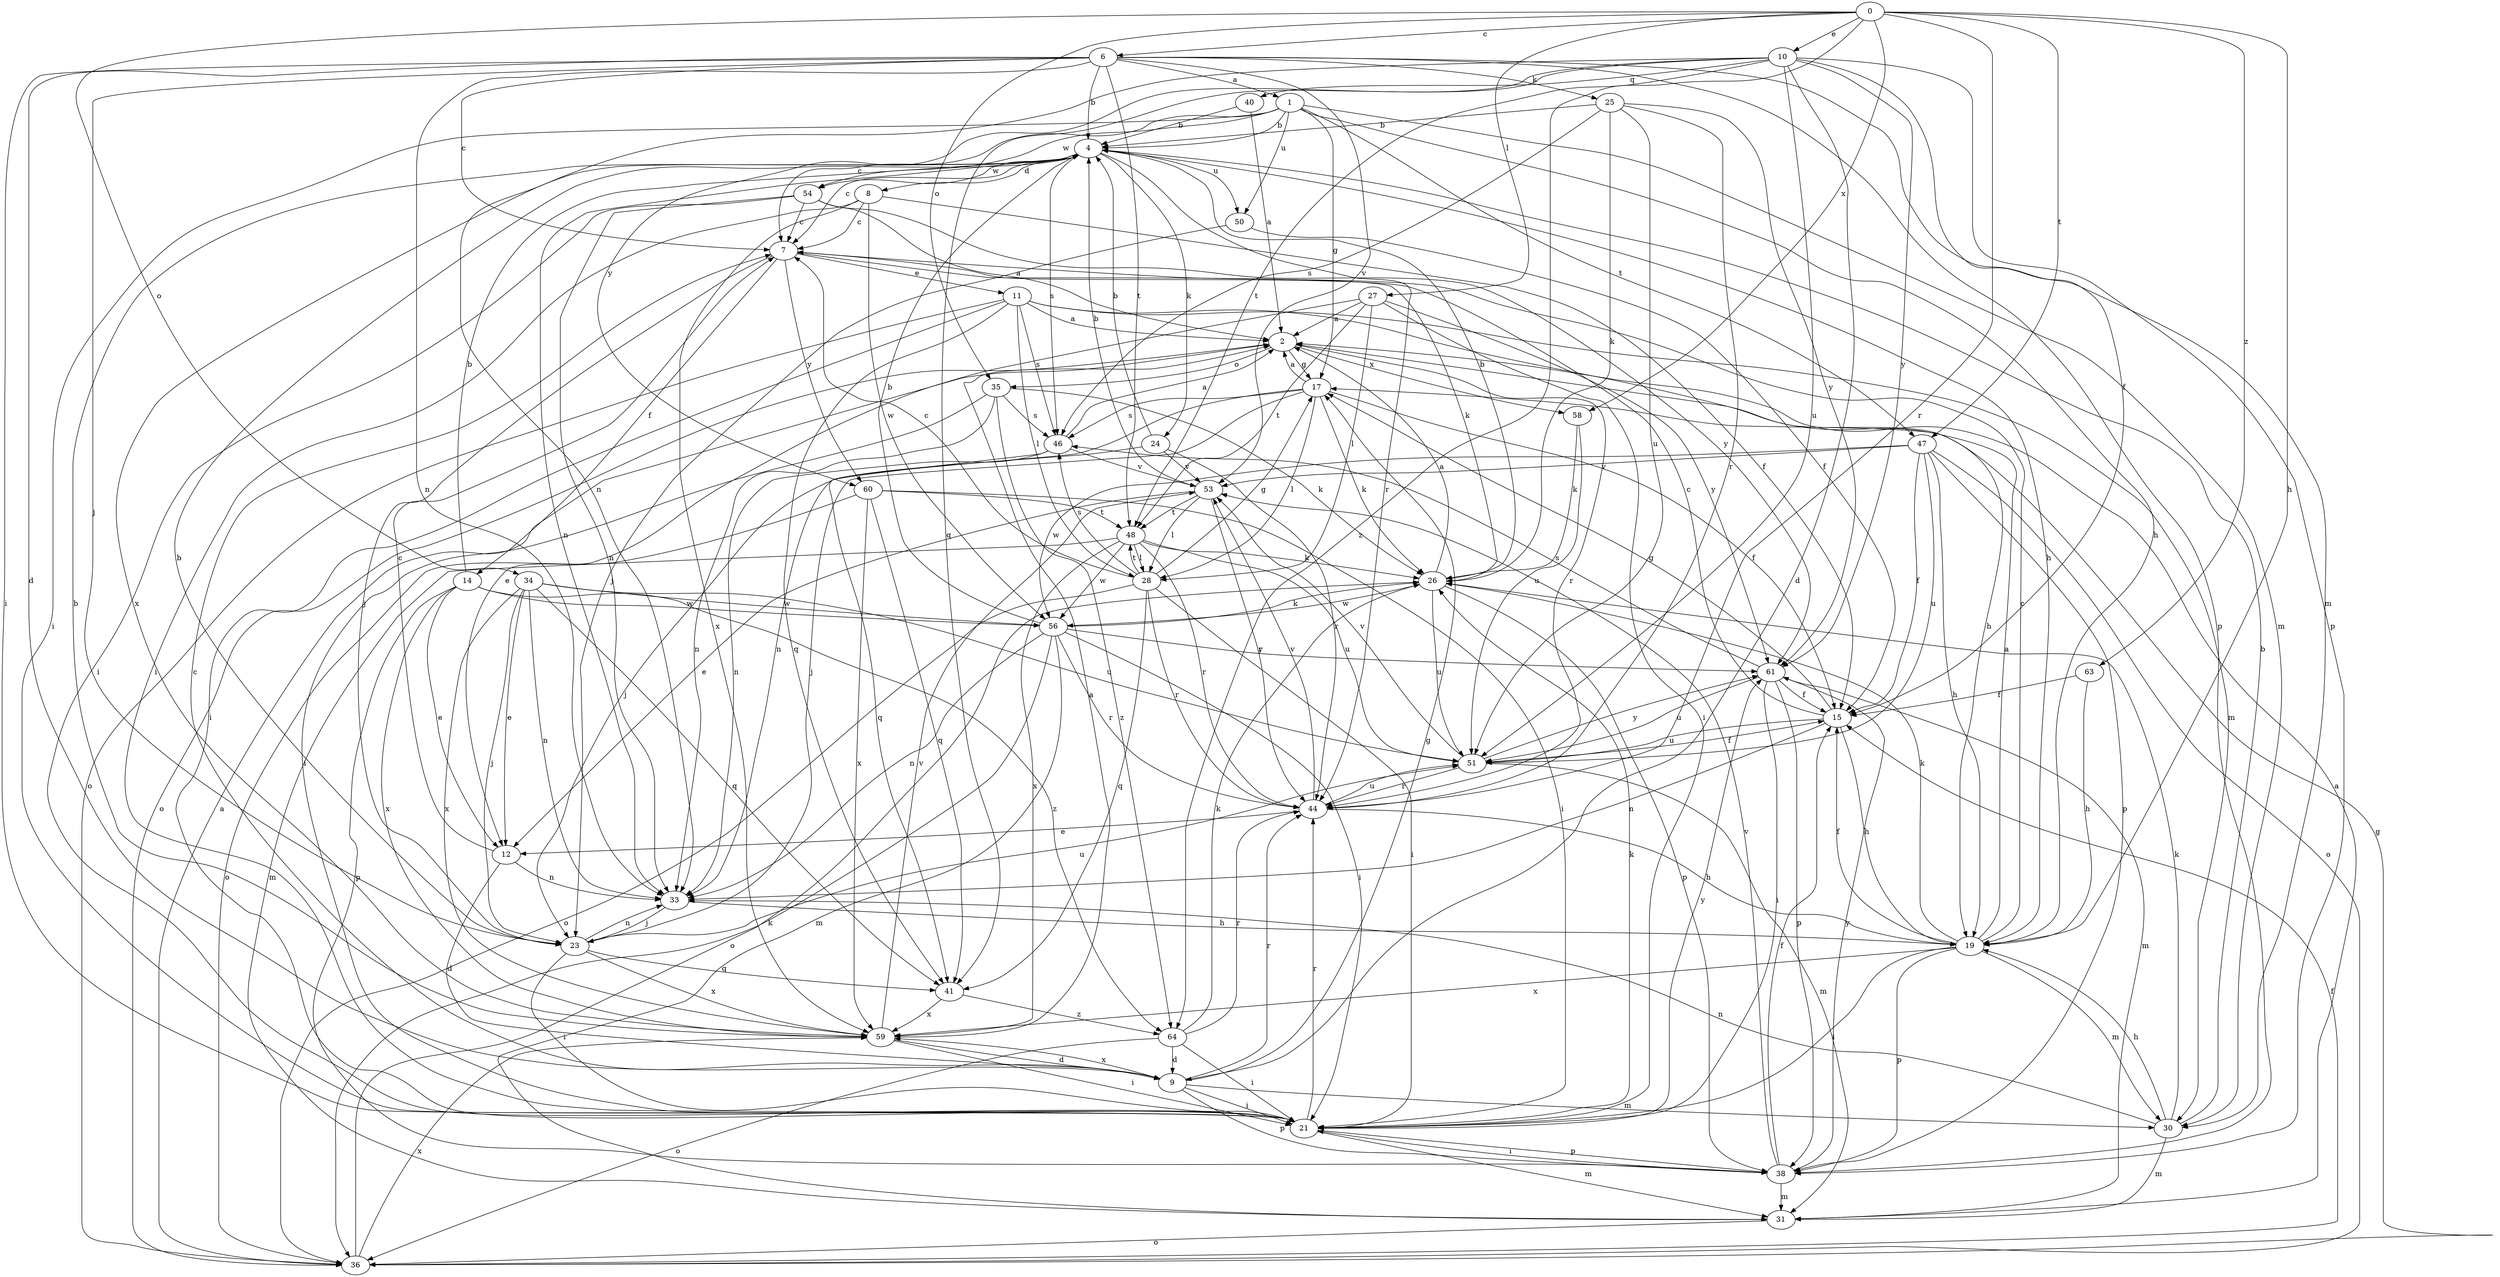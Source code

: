 strict digraph  {
0;
1;
2;
4;
6;
7;
8;
9;
10;
11;
12;
14;
15;
17;
19;
21;
23;
24;
25;
26;
27;
28;
30;
31;
33;
34;
35;
36;
38;
40;
41;
44;
46;
47;
48;
50;
51;
53;
54;
56;
58;
59;
60;
61;
63;
64;
0 -> 6  [label=c];
0 -> 10  [label=e];
0 -> 19  [label=h];
0 -> 27  [label=l];
0 -> 34  [label=o];
0 -> 35  [label=o];
0 -> 44  [label=r];
0 -> 47  [label=t];
0 -> 58  [label=x];
0 -> 63  [label=z];
0 -> 64  [label=z];
1 -> 4  [label=b];
1 -> 7  [label=c];
1 -> 17  [label=g];
1 -> 19  [label=h];
1 -> 21  [label=i];
1 -> 30  [label=m];
1 -> 47  [label=t];
1 -> 50  [label=u];
1 -> 54  [label=w];
2 -> 17  [label=g];
2 -> 35  [label=o];
2 -> 36  [label=o];
2 -> 44  [label=r];
2 -> 58  [label=x];
4 -> 7  [label=c];
4 -> 8  [label=d];
4 -> 19  [label=h];
4 -> 24  [label=k];
4 -> 33  [label=n];
4 -> 44  [label=r];
4 -> 46  [label=s];
4 -> 50  [label=u];
4 -> 54  [label=w];
4 -> 59  [label=x];
6 -> 1  [label=a];
6 -> 4  [label=b];
6 -> 7  [label=c];
6 -> 9  [label=d];
6 -> 21  [label=i];
6 -> 23  [label=j];
6 -> 25  [label=k];
6 -> 30  [label=m];
6 -> 33  [label=n];
6 -> 38  [label=p];
6 -> 48  [label=t];
6 -> 53  [label=v];
7 -> 11  [label=e];
7 -> 14  [label=f];
7 -> 23  [label=j];
7 -> 26  [label=k];
7 -> 60  [label=y];
8 -> 7  [label=c];
8 -> 15  [label=f];
8 -> 21  [label=i];
8 -> 56  [label=w];
8 -> 59  [label=x];
9 -> 7  [label=c];
9 -> 17  [label=g];
9 -> 21  [label=i];
9 -> 30  [label=m];
9 -> 38  [label=p];
9 -> 44  [label=r];
9 -> 59  [label=x];
10 -> 9  [label=d];
10 -> 15  [label=f];
10 -> 33  [label=n];
10 -> 38  [label=p];
10 -> 40  [label=q];
10 -> 41  [label=q];
10 -> 48  [label=t];
10 -> 51  [label=u];
10 -> 60  [label=y];
10 -> 61  [label=y];
11 -> 2  [label=a];
11 -> 19  [label=h];
11 -> 21  [label=i];
11 -> 28  [label=l];
11 -> 30  [label=m];
11 -> 36  [label=o];
11 -> 41  [label=q];
11 -> 46  [label=s];
12 -> 7  [label=c];
12 -> 9  [label=d];
12 -> 33  [label=n];
14 -> 4  [label=b];
14 -> 12  [label=e];
14 -> 38  [label=p];
14 -> 56  [label=w];
14 -> 59  [label=x];
14 -> 64  [label=z];
15 -> 7  [label=c];
15 -> 17  [label=g];
15 -> 19  [label=h];
15 -> 33  [label=n];
15 -> 51  [label=u];
17 -> 2  [label=a];
17 -> 15  [label=f];
17 -> 23  [label=j];
17 -> 26  [label=k];
17 -> 28  [label=l];
17 -> 33  [label=n];
17 -> 46  [label=s];
19 -> 2  [label=a];
19 -> 7  [label=c];
19 -> 15  [label=f];
19 -> 21  [label=i];
19 -> 26  [label=k];
19 -> 30  [label=m];
19 -> 38  [label=p];
19 -> 59  [label=x];
21 -> 26  [label=k];
21 -> 31  [label=m];
21 -> 38  [label=p];
21 -> 44  [label=r];
21 -> 61  [label=y];
23 -> 4  [label=b];
23 -> 21  [label=i];
23 -> 33  [label=n];
23 -> 41  [label=q];
23 -> 51  [label=u];
23 -> 59  [label=x];
24 -> 4  [label=b];
24 -> 23  [label=j];
24 -> 44  [label=r];
24 -> 53  [label=v];
25 -> 4  [label=b];
25 -> 26  [label=k];
25 -> 44  [label=r];
25 -> 46  [label=s];
25 -> 51  [label=u];
25 -> 61  [label=y];
26 -> 2  [label=a];
26 -> 4  [label=b];
26 -> 38  [label=p];
26 -> 51  [label=u];
26 -> 56  [label=w];
27 -> 2  [label=a];
27 -> 12  [label=e];
27 -> 21  [label=i];
27 -> 28  [label=l];
27 -> 48  [label=t];
27 -> 61  [label=y];
28 -> 7  [label=c];
28 -> 17  [label=g];
28 -> 21  [label=i];
28 -> 36  [label=o];
28 -> 41  [label=q];
28 -> 44  [label=r];
28 -> 46  [label=s];
28 -> 48  [label=t];
30 -> 4  [label=b];
30 -> 19  [label=h];
30 -> 26  [label=k];
30 -> 31  [label=m];
30 -> 33  [label=n];
31 -> 2  [label=a];
31 -> 36  [label=o];
33 -> 19  [label=h];
33 -> 23  [label=j];
34 -> 12  [label=e];
34 -> 23  [label=j];
34 -> 33  [label=n];
34 -> 41  [label=q];
34 -> 51  [label=u];
34 -> 56  [label=w];
34 -> 59  [label=x];
35 -> 21  [label=i];
35 -> 26  [label=k];
35 -> 33  [label=n];
35 -> 46  [label=s];
35 -> 64  [label=z];
36 -> 2  [label=a];
36 -> 15  [label=f];
36 -> 17  [label=g];
36 -> 26  [label=k];
36 -> 59  [label=x];
38 -> 15  [label=f];
38 -> 21  [label=i];
38 -> 31  [label=m];
38 -> 53  [label=v];
38 -> 61  [label=y];
40 -> 2  [label=a];
40 -> 4  [label=b];
41 -> 59  [label=x];
41 -> 64  [label=z];
44 -> 12  [label=e];
44 -> 19  [label=h];
44 -> 51  [label=u];
44 -> 53  [label=v];
46 -> 2  [label=a];
46 -> 33  [label=n];
46 -> 41  [label=q];
46 -> 53  [label=v];
47 -> 15  [label=f];
47 -> 19  [label=h];
47 -> 36  [label=o];
47 -> 38  [label=p];
47 -> 51  [label=u];
47 -> 53  [label=v];
47 -> 56  [label=w];
48 -> 26  [label=k];
48 -> 28  [label=l];
48 -> 31  [label=m];
48 -> 44  [label=r];
48 -> 51  [label=u];
48 -> 56  [label=w];
48 -> 59  [label=x];
50 -> 15  [label=f];
50 -> 23  [label=j];
51 -> 15  [label=f];
51 -> 31  [label=m];
51 -> 44  [label=r];
51 -> 53  [label=v];
51 -> 61  [label=y];
53 -> 4  [label=b];
53 -> 12  [label=e];
53 -> 28  [label=l];
53 -> 44  [label=r];
53 -> 48  [label=t];
54 -> 2  [label=a];
54 -> 7  [label=c];
54 -> 21  [label=i];
54 -> 33  [label=n];
54 -> 61  [label=y];
56 -> 4  [label=b];
56 -> 21  [label=i];
56 -> 26  [label=k];
56 -> 31  [label=m];
56 -> 33  [label=n];
56 -> 36  [label=o];
56 -> 44  [label=r];
56 -> 61  [label=y];
58 -> 26  [label=k];
58 -> 51  [label=u];
59 -> 2  [label=a];
59 -> 4  [label=b];
59 -> 9  [label=d];
59 -> 21  [label=i];
59 -> 53  [label=v];
60 -> 21  [label=i];
60 -> 36  [label=o];
60 -> 41  [label=q];
60 -> 48  [label=t];
60 -> 59  [label=x];
61 -> 15  [label=f];
61 -> 21  [label=i];
61 -> 31  [label=m];
61 -> 38  [label=p];
61 -> 46  [label=s];
61 -> 51  [label=u];
63 -> 15  [label=f];
63 -> 19  [label=h];
64 -> 9  [label=d];
64 -> 21  [label=i];
64 -> 26  [label=k];
64 -> 36  [label=o];
64 -> 44  [label=r];
}
